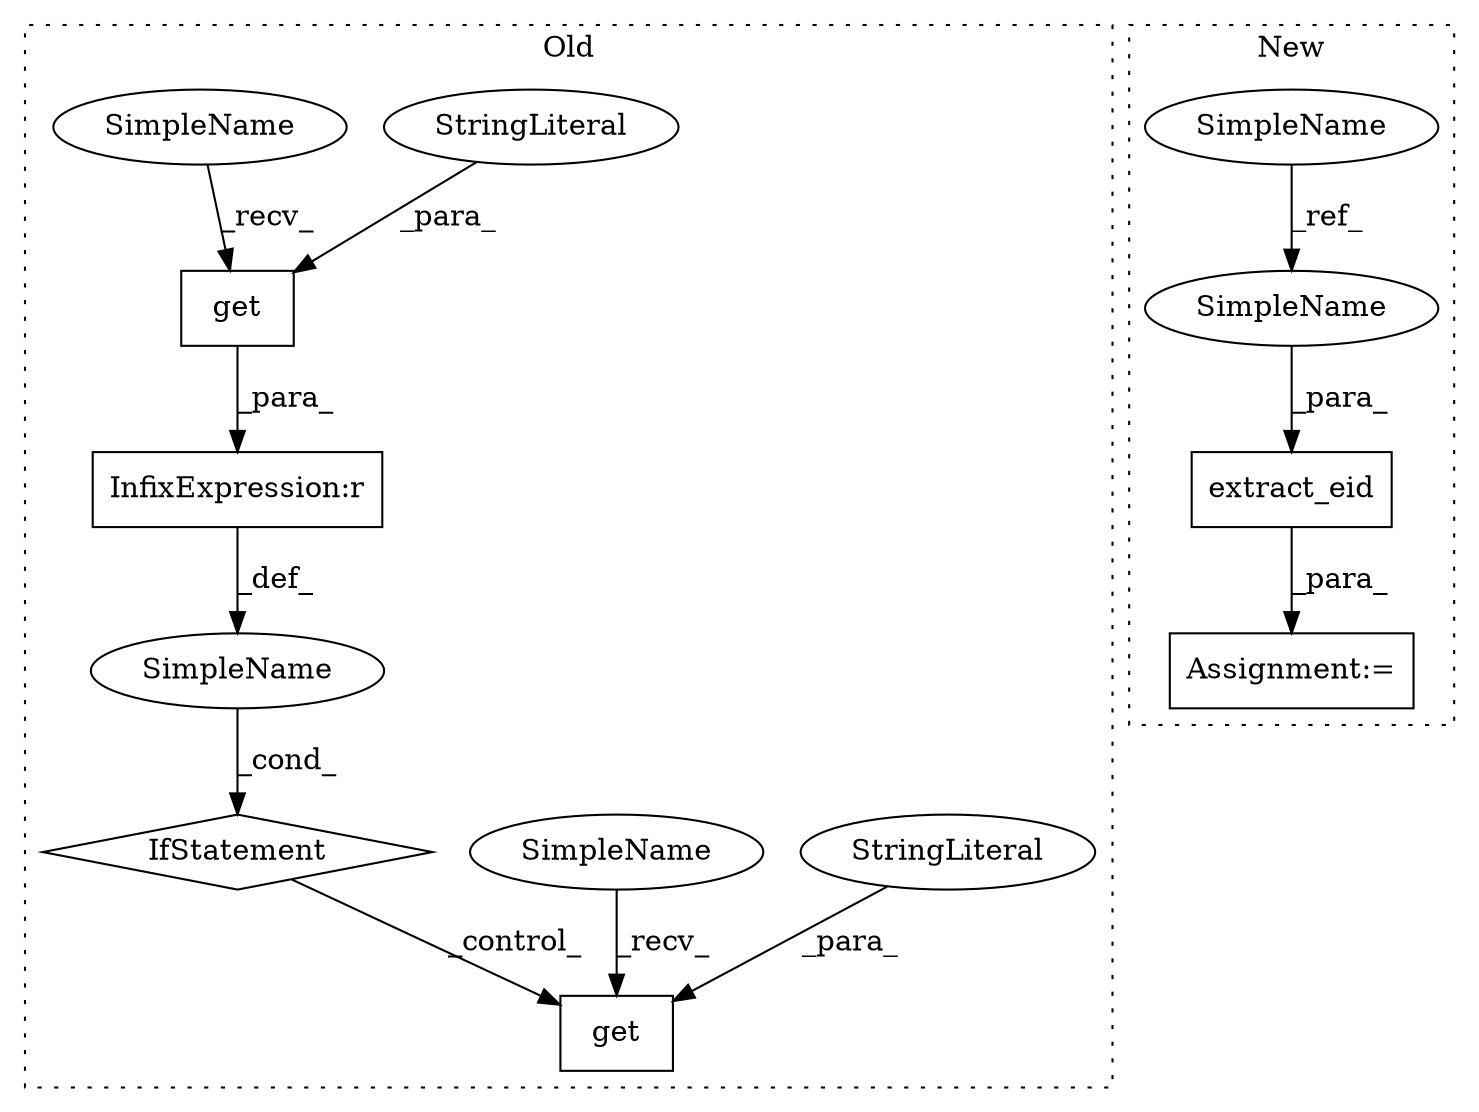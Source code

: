 digraph G {
subgraph cluster0 {
1 [label="get" a="32" s="9580,9589" l="4,1" shape="box"];
3 [label="InfixExpression:r" a="27" s="9554" l="4" shape="box"];
5 [label="get" a="32" s="9544,9553" l="4,1" shape="box"];
6 [label="SimpleName" a="42" s="" l="" shape="ellipse"];
7 [label="IfStatement" a="25" s="9563" l="3" shape="diamond"];
9 [label="StringLiteral" a="45" s="9548" l="5" shape="ellipse"];
10 [label="StringLiteral" a="45" s="9584" l="5" shape="ellipse"];
12 [label="SimpleName" a="42" s="9575" l="4" shape="ellipse"];
13 [label="SimpleName" a="42" s="9539" l="4" shape="ellipse"];
label = "Old";
style="dotted";
}
subgraph cluster1 {
2 [label="extract_eid" a="32" s="9673,9689" l="12,1" shape="box"];
4 [label="SimpleName" a="42" s="9583" l="4" shape="ellipse"];
8 [label="Assignment:=" a="7" s="9672" l="1" shape="box"];
11 [label="SimpleName" a="42" s="9685" l="4" shape="ellipse"];
label = "New";
style="dotted";
}
2 -> 8 [label="_para_"];
3 -> 6 [label="_def_"];
4 -> 11 [label="_ref_"];
5 -> 3 [label="_para_"];
6 -> 7 [label="_cond_"];
7 -> 1 [label="_control_"];
9 -> 5 [label="_para_"];
10 -> 1 [label="_para_"];
11 -> 2 [label="_para_"];
12 -> 1 [label="_recv_"];
13 -> 5 [label="_recv_"];
}